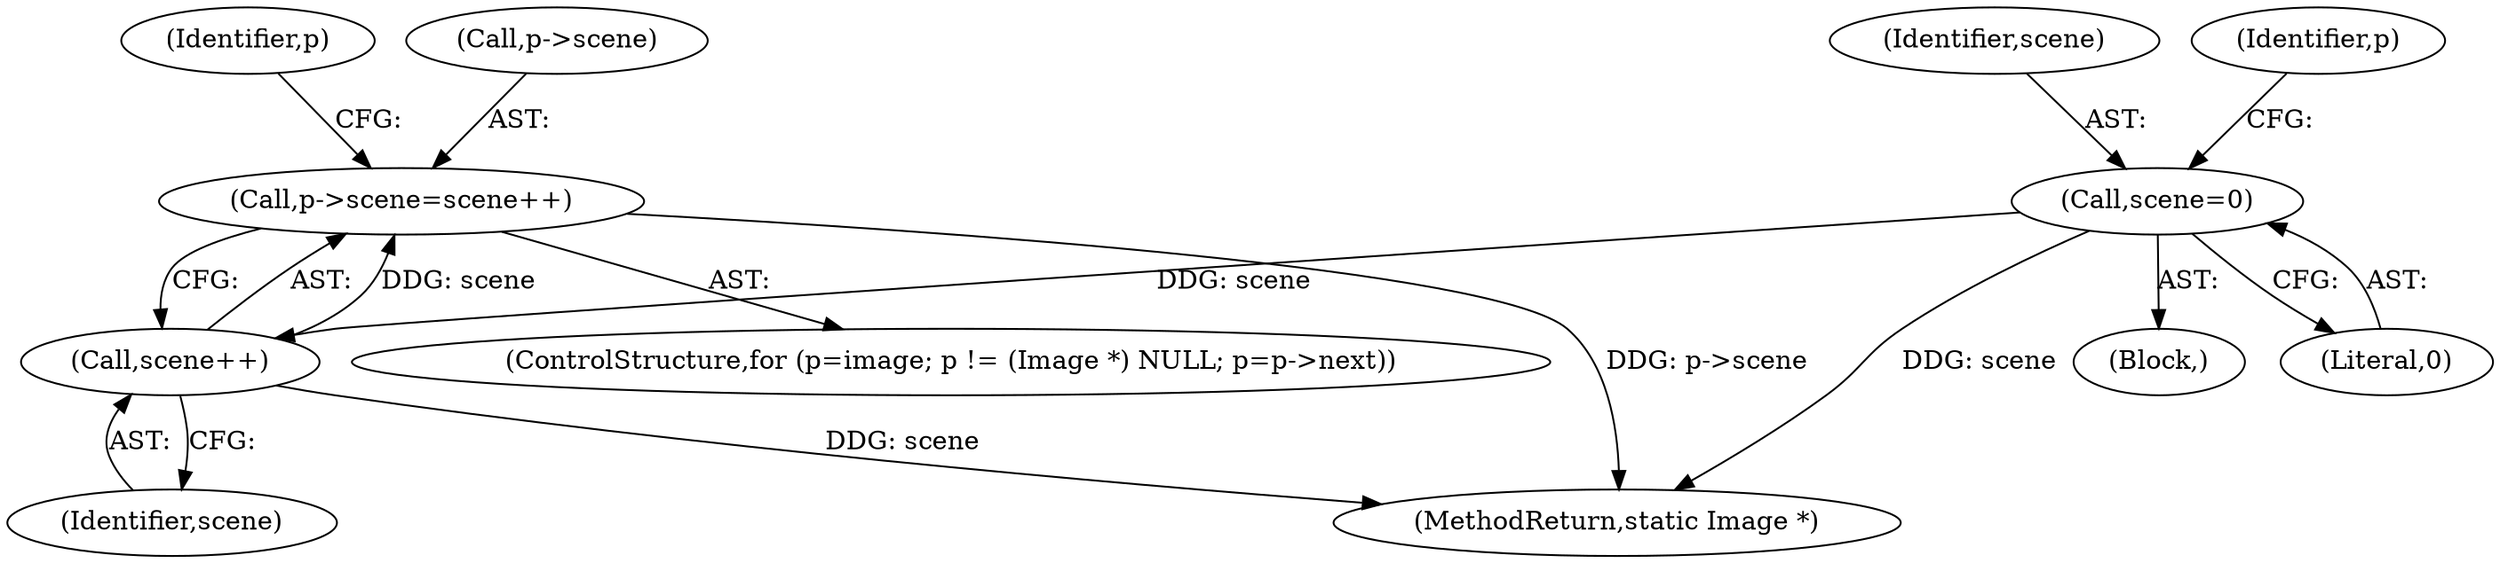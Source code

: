 digraph "0_ImageMagick_8a370f9ab120faf182aa160900ba692ba8e2bcf0@pointer" {
"1001765" [label="(Call,p->scene=scene++)"];
"1001769" [label="(Call,scene++)"];
"1001700" [label="(Call,scene=0)"];
"1001769" [label="(Call,scene++)"];
"1001761" [label="(Identifier,p)"];
"1001766" [label="(Call,p->scene)"];
"1001765" [label="(Call,p->scene=scene++)"];
"1001697" [label="(Block,)"];
"1001701" [label="(Identifier,scene)"];
"1001751" [label="(ControlStructure,for (p=image; p != (Image *) NULL; p=p->next))"];
"1001818" [label="(MethodReturn,static Image *)"];
"1001770" [label="(Identifier,scene)"];
"1001702" [label="(Literal,0)"];
"1001704" [label="(Identifier,p)"];
"1001700" [label="(Call,scene=0)"];
"1001765" -> "1001751"  [label="AST: "];
"1001765" -> "1001769"  [label="CFG: "];
"1001766" -> "1001765"  [label="AST: "];
"1001769" -> "1001765"  [label="AST: "];
"1001761" -> "1001765"  [label="CFG: "];
"1001765" -> "1001818"  [label="DDG: p->scene"];
"1001769" -> "1001765"  [label="DDG: scene"];
"1001769" -> "1001770"  [label="CFG: "];
"1001770" -> "1001769"  [label="AST: "];
"1001769" -> "1001818"  [label="DDG: scene"];
"1001700" -> "1001769"  [label="DDG: scene"];
"1001700" -> "1001697"  [label="AST: "];
"1001700" -> "1001702"  [label="CFG: "];
"1001701" -> "1001700"  [label="AST: "];
"1001702" -> "1001700"  [label="AST: "];
"1001704" -> "1001700"  [label="CFG: "];
"1001700" -> "1001818"  [label="DDG: scene"];
}
